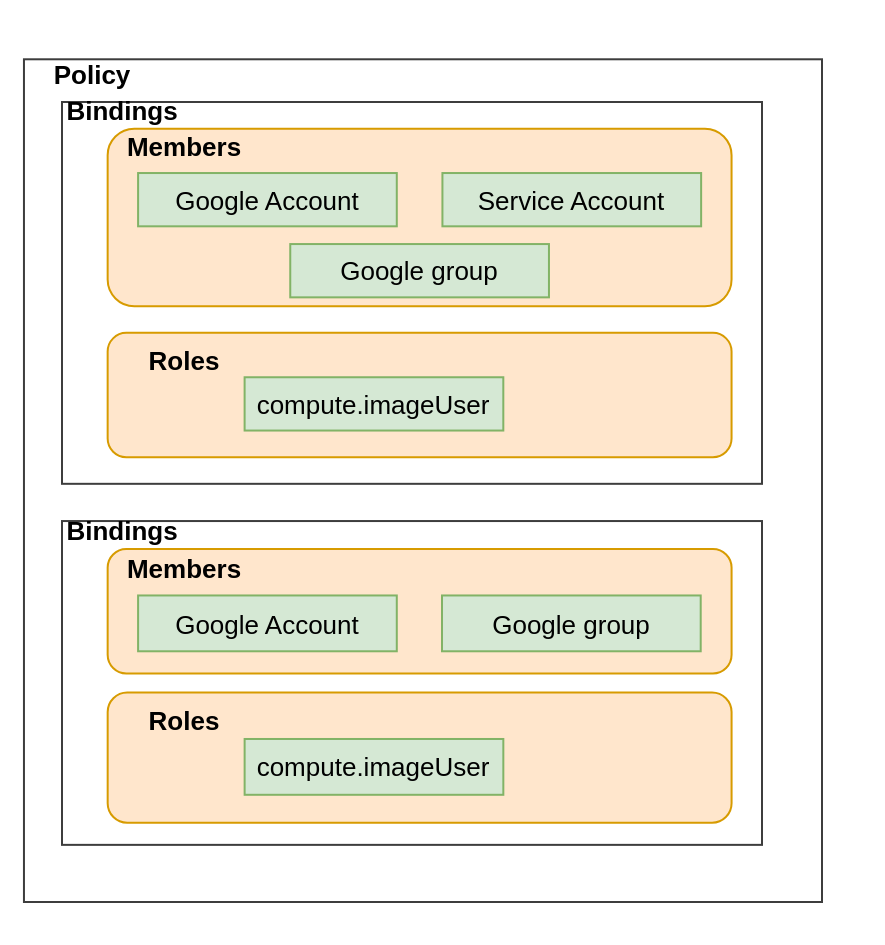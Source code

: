 <mxfile version="13.6.2" type="device"><diagram id="ekVbMR8SZJ2OMLEfsm-C" name="Page-1"><mxGraphModel dx="1106" dy="837" grid="1" gridSize="10" guides="1" tooltips="1" connect="1" arrows="1" fold="1" page="1" pageScale="1" pageWidth="827" pageHeight="1169" math="0" shadow="0"><root><mxCell id="0"/><mxCell id="1" parent="0"/><mxCell id="YSpxgiFi3smoytERZcJI-146" value="" style="rounded=0;whiteSpace=wrap;html=1;fontSize=13;strokeColor=#FFFFFF;" parent="1" vertex="1"><mxGeometry x="10" y="60" width="440" height="470" as="geometry"/></mxCell><mxCell id="YSpxgiFi3smoytERZcJI-127" value="" style="group" parent="1" vertex="1" connectable="0"><mxGeometry x="40" y="110" width="380" height="400" as="geometry"/></mxCell><mxCell id="YSpxgiFi3smoytERZcJI-140" value="" style="rounded=0;whiteSpace=wrap;html=1;strokeColor=#3D3D3D;fontSize=13;" parent="YSpxgiFi3smoytERZcJI-127" vertex="1"><mxGeometry x="-19.02" y="-21.355" width="399.02" height="421.355" as="geometry"/></mxCell><mxCell id="YSpxgiFi3smoytERZcJI-125" value="" style="rounded=0;whiteSpace=wrap;html=1;strokeColor=#3D3D3D;fontSize=13;" parent="YSpxgiFi3smoytERZcJI-127" vertex="1"><mxGeometry width="350" height="190.909" as="geometry"/></mxCell><mxCell id="YSpxgiFi3smoytERZcJI-109" value="" style="rounded=1;whiteSpace=wrap;html=1;fontSize=13;strokeColor=#d79b00;fillColor=#ffe6cc;" parent="YSpxgiFi3smoytERZcJI-127" vertex="1"><mxGeometry x="22.826" y="13.319" width="311.957" height="88.795" as="geometry"/></mxCell><mxCell id="YSpxgiFi3smoytERZcJI-110" value="Google Account" style="rounded=0;whiteSpace=wrap;html=1;strokeColor=#82b366;fontSize=13;fillColor=#d5e8d4;" parent="YSpxgiFi3smoytERZcJI-127" vertex="1"><mxGeometry x="38.043" y="35.518" width="129.348" height="26.638" as="geometry"/></mxCell><mxCell id="YSpxgiFi3smoytERZcJI-111" value="Service Account" style="rounded=0;whiteSpace=wrap;html=1;strokeColor=#82b366;fontSize=13;fillColor=#d5e8d4;" parent="YSpxgiFi3smoytERZcJI-127" vertex="1"><mxGeometry x="190.217" y="35.518" width="129.348" height="26.638" as="geometry"/></mxCell><mxCell id="YSpxgiFi3smoytERZcJI-112" value="Google group" style="rounded=0;whiteSpace=wrap;html=1;strokeColor=#82b366;fontSize=13;fillColor=#d5e8d4;" parent="YSpxgiFi3smoytERZcJI-127" vertex="1"><mxGeometry x="114.13" y="71.036" width="129.348" height="26.638" as="geometry"/></mxCell><mxCell id="YSpxgiFi3smoytERZcJI-114" value="Members" style="text;html=1;strokeColor=none;fillColor=none;align=center;verticalAlign=middle;whiteSpace=wrap;rounded=0;fontSize=13;fontStyle=1" parent="YSpxgiFi3smoytERZcJI-127" vertex="1"><mxGeometry x="45.652" y="17.759" width="30.435" height="8.879" as="geometry"/></mxCell><mxCell id="YSpxgiFi3smoytERZcJI-122" value="" style="rounded=1;whiteSpace=wrap;html=1;fontSize=13;strokeColor=#d79b00;fillColor=#ffe6cc;" parent="YSpxgiFi3smoytERZcJI-127" vertex="1"><mxGeometry x="22.826" y="115.433" width="311.957" height="62.156" as="geometry"/></mxCell><mxCell id="YSpxgiFi3smoytERZcJI-123" value="Roles" style="text;html=1;strokeColor=none;fillColor=none;align=center;verticalAlign=middle;whiteSpace=wrap;rounded=0;fontSize=13;fontStyle=1" parent="YSpxgiFi3smoytERZcJI-127" vertex="1"><mxGeometry x="45.652" y="124.313" width="30.435" height="8.879" as="geometry"/></mxCell><mxCell id="YSpxgiFi3smoytERZcJI-124" value="compute.imageUser" style="rounded=0;whiteSpace=wrap;html=1;strokeColor=#82b366;fontSize=13;fillColor=#d5e8d4;" parent="YSpxgiFi3smoytERZcJI-127" vertex="1"><mxGeometry x="91.304" y="137.632" width="129.348" height="26.638" as="geometry"/></mxCell><mxCell id="YSpxgiFi3smoytERZcJI-126" value="Bindings" style="text;html=1;strokeColor=none;fillColor=none;align=center;verticalAlign=middle;whiteSpace=wrap;rounded=0;fontSize=13;fontStyle=1" parent="YSpxgiFi3smoytERZcJI-127" vertex="1"><mxGeometry x="15.217" width="30.435" height="8.879" as="geometry"/></mxCell><mxCell id="YSpxgiFi3smoytERZcJI-141" value="Policy" style="text;html=1;strokeColor=none;fillColor=none;align=center;verticalAlign=middle;whiteSpace=wrap;rounded=0;fontSize=13;fontStyle=1" parent="YSpxgiFi3smoytERZcJI-127" vertex="1"><mxGeometry x="-0.003" y="-18.182" width="30.435" height="8.879" as="geometry"/></mxCell><mxCell id="YSpxgiFi3smoytERZcJI-129" value="" style="rounded=0;whiteSpace=wrap;html=1;strokeColor=#3D3D3D;fontSize=13;" parent="YSpxgiFi3smoytERZcJI-127" vertex="1"><mxGeometry y="209.524" width="350" height="161.905" as="geometry"/></mxCell><mxCell id="YSpxgiFi3smoytERZcJI-130" value="" style="rounded=1;whiteSpace=wrap;html=1;fontSize=13;strokeColor=#d79b00;fillColor=#ffe6cc;" parent="YSpxgiFi3smoytERZcJI-127" vertex="1"><mxGeometry x="22.83" y="223.476" width="311.96" height="62.238" as="geometry"/></mxCell><mxCell id="YSpxgiFi3smoytERZcJI-131" value="Google Account" style="rounded=0;whiteSpace=wrap;html=1;strokeColor=#82b366;fontSize=13;fillColor=#d5e8d4;" parent="YSpxgiFi3smoytERZcJI-127" vertex="1"><mxGeometry x="38.043" y="246.733" width="129.348" height="27.907" as="geometry"/></mxCell><mxCell id="YSpxgiFi3smoytERZcJI-133" value="Google group" style="rounded=0;whiteSpace=wrap;html=1;strokeColor=#82b366;fontSize=13;fillColor=#d5e8d4;" parent="YSpxgiFi3smoytERZcJI-127" vertex="1"><mxGeometry x="190.0" y="246.733" width="129.348" height="27.907" as="geometry"/></mxCell><mxCell id="YSpxgiFi3smoytERZcJI-134" value="Members" style="text;html=1;strokeColor=none;fillColor=none;align=center;verticalAlign=middle;whiteSpace=wrap;rounded=0;fontSize=13;fontStyle=1" parent="YSpxgiFi3smoytERZcJI-127" vertex="1"><mxGeometry x="45.652" y="228.128" width="30.435" height="9.302" as="geometry"/></mxCell><mxCell id="YSpxgiFi3smoytERZcJI-135" value="" style="rounded=1;whiteSpace=wrap;html=1;fontSize=13;strokeColor=#d79b00;fillColor=#ffe6cc;" parent="YSpxgiFi3smoytERZcJI-127" vertex="1"><mxGeometry x="22.836" y="295.235" width="311.957" height="65.116" as="geometry"/></mxCell><mxCell id="YSpxgiFi3smoytERZcJI-136" value="Roles" style="text;html=1;strokeColor=none;fillColor=none;align=center;verticalAlign=middle;whiteSpace=wrap;rounded=0;fontSize=13;fontStyle=1" parent="YSpxgiFi3smoytERZcJI-127" vertex="1"><mxGeometry x="45.662" y="304.537" width="30.435" height="9.302" as="geometry"/></mxCell><mxCell id="YSpxgiFi3smoytERZcJI-137" value="compute.imageUser" style="rounded=0;whiteSpace=wrap;html=1;strokeColor=#82b366;fontSize=13;fillColor=#d5e8d4;" parent="YSpxgiFi3smoytERZcJI-127" vertex="1"><mxGeometry x="91.314" y="318.491" width="129.348" height="27.907" as="geometry"/></mxCell><mxCell id="YSpxgiFi3smoytERZcJI-138" value="Bindings" style="text;html=1;strokeColor=none;fillColor=none;align=center;verticalAlign=middle;whiteSpace=wrap;rounded=0;fontSize=13;fontStyle=1" parent="YSpxgiFi3smoytERZcJI-127" vertex="1"><mxGeometry x="15.217" y="209.524" width="30.435" height="9.302" as="geometry"/></mxCell></root></mxGraphModel></diagram></mxfile>